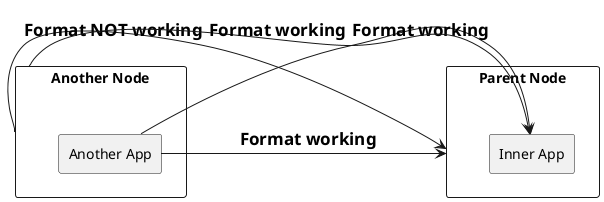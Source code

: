 {
  "sha1": "9u4xs5bl7368y0ztbj4dcb9py26qa4k",
  "insertion": {
    "when": "2024-05-30T20:48:21.770Z",
    "url": "https://forum.plantuml.net/10188/relations-between-container-rectangles-correct-formatted",
    "user": "plantuml@gmail.com"
  }
}
@startuml
rectangle "Parent Node" as ParentNode {
    rectangle "Inner App" as InnerApp
}

rectangle "Another Node" as AnotherNode{
    rectangle "Another App" as AnotherApp
}

AnotherNode -> ParentNode : "=Format NOT working"

AnotherApp -> InnerApp : "=Format working"
AnotherApp -> ParentNode : "=Format working"
AnotherNode -> InnerApp : "=Format working"
@enduml
